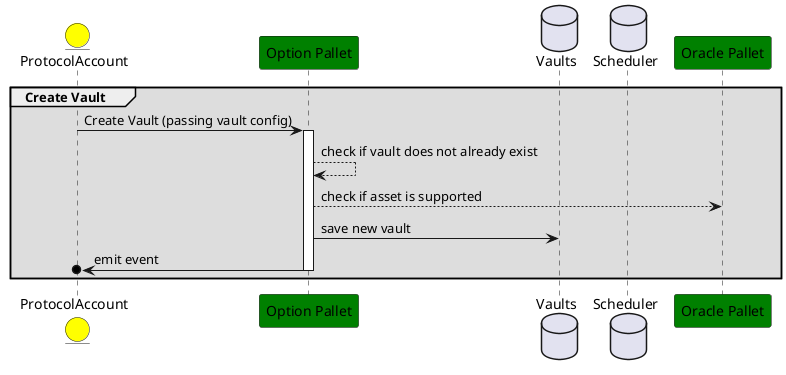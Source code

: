 @startuml
entity ProtocolAccount #yellow
participant "Option Pallet" as Protocol #green
database Vaults
database Scheduler
participant "Oracle Pallet" as Oracle #green

group #00000022 Create Vault
ProtocolAccount -> Protocol: Create Vault (passing vault config)
activate Protocol
Protocol --> Protocol: check if vault does not already exist
Protocol --> Oracle: check if asset is supported
Protocol -> Vaults: save new vault
ProtocolAccount o<- Protocol: emit event
deactivate Protocol
end
@enduml
